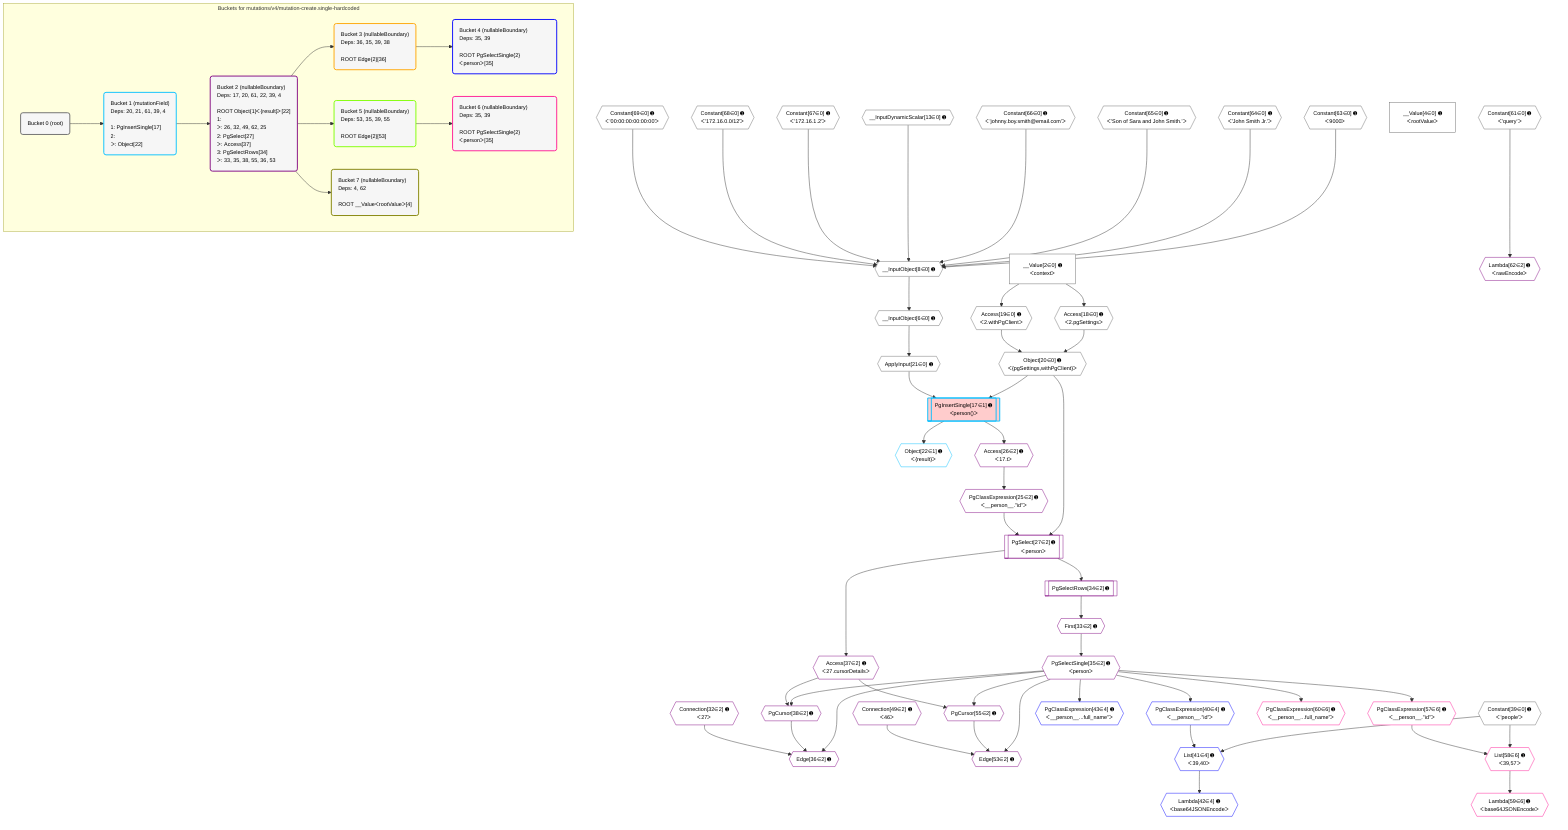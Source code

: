 %%{init: {'themeVariables': { 'fontSize': '12px'}}}%%
graph TD
    classDef path fill:#eee,stroke:#000,color:#000
    classDef plan fill:#fff,stroke-width:1px,color:#000
    classDef itemplan fill:#fff,stroke-width:2px,color:#000
    classDef unbatchedplan fill:#dff,stroke-width:1px,color:#000
    classDef sideeffectplan fill:#fcc,stroke-width:2px,color:#000
    classDef bucket fill:#f6f6f6,color:#000,stroke-width:2px,text-align:left


    %% plan dependencies
    __InputObject8{{"__InputObject[8∈0] ➊"}}:::plan
    Constant63{{"Constant[63∈0] ➊<br />ᐸ9000ᐳ"}}:::plan
    Constant64{{"Constant[64∈0] ➊<br />ᐸ'John Smith Jr.'ᐳ"}}:::plan
    Constant65{{"Constant[65∈0] ➊<br />ᐸ'Son of Sara and John Smith.'ᐳ"}}:::plan
    Constant66{{"Constant[66∈0] ➊<br />ᐸ'johnny.boy.smith@email.com'ᐳ"}}:::plan
    __InputDynamicScalar13{{"__InputDynamicScalar[13∈0] ➊"}}:::plan
    Constant67{{"Constant[67∈0] ➊<br />ᐸ'172.16.1.2'ᐳ"}}:::plan
    Constant68{{"Constant[68∈0] ➊<br />ᐸ'172.16.0.0/12'ᐳ"}}:::plan
    Constant69{{"Constant[69∈0] ➊<br />ᐸ'00:00:00:00:00:00'ᐳ"}}:::plan
    Constant63 & Constant64 & Constant65 & Constant66 & __InputDynamicScalar13 & Constant67 & Constant68 & Constant69 --> __InputObject8
    __InputObject6{{"__InputObject[6∈0] ➊"}}:::plan
    __InputObject8 --> __InputObject6
    Object20{{"Object[20∈0] ➊<br />ᐸ{pgSettings,withPgClient}ᐳ"}}:::plan
    Access18{{"Access[18∈0] ➊<br />ᐸ2.pgSettingsᐳ"}}:::plan
    Access19{{"Access[19∈0] ➊<br />ᐸ2.withPgClientᐳ"}}:::plan
    Access18 & Access19 --> Object20
    __Value2["__Value[2∈0] ➊<br />ᐸcontextᐳ"]:::plan
    __Value2 --> Access18
    __Value2 --> Access19
    ApplyInput21{{"ApplyInput[21∈0] ➊"}}:::plan
    __InputObject6 --> ApplyInput21
    __Value4["__Value[4∈0] ➊<br />ᐸrootValueᐳ"]:::plan
    Constant39{{"Constant[39∈0] ➊<br />ᐸ'people'ᐳ"}}:::plan
    Constant61{{"Constant[61∈0] ➊<br />ᐸ'query'ᐳ"}}:::plan
    PgInsertSingle17[["PgInsertSingle[17∈1] ➊<br />ᐸperson()ᐳ"]]:::sideeffectplan
    Object20 & ApplyInput21 --> PgInsertSingle17
    Object22{{"Object[22∈1] ➊<br />ᐸ{result}ᐳ"}}:::plan
    PgInsertSingle17 --> Object22
    Edge36{{"Edge[36∈2] ➊"}}:::plan
    PgSelectSingle35{{"PgSelectSingle[35∈2] ➊<br />ᐸpersonᐳ"}}:::plan
    PgCursor38{{"PgCursor[38∈2] ➊"}}:::plan
    Connection32{{"Connection[32∈2] ➊<br />ᐸ27ᐳ"}}:::plan
    PgSelectSingle35 & PgCursor38 & Connection32 --> Edge36
    Edge53{{"Edge[53∈2] ➊"}}:::plan
    PgCursor55{{"PgCursor[55∈2] ➊"}}:::plan
    Connection49{{"Connection[49∈2] ➊<br />ᐸ46ᐳ"}}:::plan
    PgSelectSingle35 & PgCursor55 & Connection49 --> Edge53
    PgSelect27[["PgSelect[27∈2] ➊<br />ᐸpersonᐳ"]]:::plan
    PgClassExpression25{{"PgClassExpression[25∈2] ➊<br />ᐸ__person__.”id”ᐳ"}}:::plan
    Object20 & PgClassExpression25 --> PgSelect27
    Access37{{"Access[37∈2] ➊<br />ᐸ27.cursorDetailsᐳ"}}:::plan
    PgSelectSingle35 & Access37 --> PgCursor38
    PgSelectSingle35 & Access37 --> PgCursor55
    Access26{{"Access[26∈2] ➊<br />ᐸ17.tᐳ"}}:::plan
    Access26 --> PgClassExpression25
    PgInsertSingle17 --> Access26
    First33{{"First[33∈2] ➊"}}:::plan
    PgSelectRows34[["PgSelectRows[34∈2] ➊"]]:::plan
    PgSelectRows34 --> First33
    PgSelect27 --> PgSelectRows34
    First33 --> PgSelectSingle35
    PgSelect27 --> Access37
    Lambda62{{"Lambda[62∈2] ➊<br />ᐸrawEncodeᐳ"}}:::plan
    Constant61 --> Lambda62
    List41{{"List[41∈4] ➊<br />ᐸ39,40ᐳ"}}:::plan
    PgClassExpression40{{"PgClassExpression[40∈4] ➊<br />ᐸ__person__.”id”ᐳ"}}:::plan
    Constant39 & PgClassExpression40 --> List41
    PgSelectSingle35 --> PgClassExpression40
    Lambda42{{"Lambda[42∈4] ➊<br />ᐸbase64JSONEncodeᐳ"}}:::plan
    List41 --> Lambda42
    PgClassExpression43{{"PgClassExpression[43∈4] ➊<br />ᐸ__person__...full_name”ᐳ"}}:::plan
    PgSelectSingle35 --> PgClassExpression43
    List58{{"List[58∈6] ➊<br />ᐸ39,57ᐳ"}}:::plan
    PgClassExpression57{{"PgClassExpression[57∈6] ➊<br />ᐸ__person__.”id”ᐳ"}}:::plan
    Constant39 & PgClassExpression57 --> List58
    PgSelectSingle35 --> PgClassExpression57
    Lambda59{{"Lambda[59∈6] ➊<br />ᐸbase64JSONEncodeᐳ"}}:::plan
    List58 --> Lambda59
    PgClassExpression60{{"PgClassExpression[60∈6] ➊<br />ᐸ__person__...full_name”ᐳ"}}:::plan
    PgSelectSingle35 --> PgClassExpression60

    %% define steps

    subgraph "Buckets for mutations/v4/mutation-create.single-hardcoded"
    Bucket0("Bucket 0 (root)"):::bucket
    classDef bucket0 stroke:#696969
    class Bucket0,__Value2,__Value4,__InputObject6,__InputObject8,__InputDynamicScalar13,Access18,Access19,Object20,ApplyInput21,Constant39,Constant61,Constant63,Constant64,Constant65,Constant66,Constant67,Constant68,Constant69 bucket0
    Bucket1("Bucket 1 (mutationField)<br />Deps: 20, 21, 61, 39, 4<br /><br />1: PgInsertSingle[17]<br />2: <br />ᐳ: Object[22]"):::bucket
    classDef bucket1 stroke:#00bfff
    class Bucket1,PgInsertSingle17,Object22 bucket1
    Bucket2("Bucket 2 (nullableBoundary)<br />Deps: 17, 20, 61, 22, 39, 4<br /><br />ROOT Object{1}ᐸ{result}ᐳ[22]<br />1: <br />ᐳ: 26, 32, 49, 62, 25<br />2: PgSelect[27]<br />ᐳ: Access[37]<br />3: PgSelectRows[34]<br />ᐳ: 33, 35, 38, 55, 36, 53"):::bucket
    classDef bucket2 stroke:#7f007f
    class Bucket2,PgClassExpression25,Access26,PgSelect27,Connection32,First33,PgSelectRows34,PgSelectSingle35,Edge36,Access37,PgCursor38,Connection49,Edge53,PgCursor55,Lambda62 bucket2
    Bucket3("Bucket 3 (nullableBoundary)<br />Deps: 36, 35, 39, 38<br /><br />ROOT Edge{2}[36]"):::bucket
    classDef bucket3 stroke:#ffa500
    class Bucket3 bucket3
    Bucket4("Bucket 4 (nullableBoundary)<br />Deps: 35, 39<br /><br />ROOT PgSelectSingle{2}ᐸpersonᐳ[35]"):::bucket
    classDef bucket4 stroke:#0000ff
    class Bucket4,PgClassExpression40,List41,Lambda42,PgClassExpression43 bucket4
    Bucket5("Bucket 5 (nullableBoundary)<br />Deps: 53, 35, 39, 55<br /><br />ROOT Edge{2}[53]"):::bucket
    classDef bucket5 stroke:#7fff00
    class Bucket5 bucket5
    Bucket6("Bucket 6 (nullableBoundary)<br />Deps: 35, 39<br /><br />ROOT PgSelectSingle{2}ᐸpersonᐳ[35]"):::bucket
    classDef bucket6 stroke:#ff1493
    class Bucket6,PgClassExpression57,List58,Lambda59,PgClassExpression60 bucket6
    Bucket7("Bucket 7 (nullableBoundary)<br />Deps: 4, 62<br /><br />ROOT __ValueᐸrootValueᐳ[4]"):::bucket
    classDef bucket7 stroke:#808000
    class Bucket7 bucket7
    Bucket0 --> Bucket1
    Bucket1 --> Bucket2
    Bucket2 --> Bucket3 & Bucket5 & Bucket7
    Bucket3 --> Bucket4
    Bucket5 --> Bucket6
    end